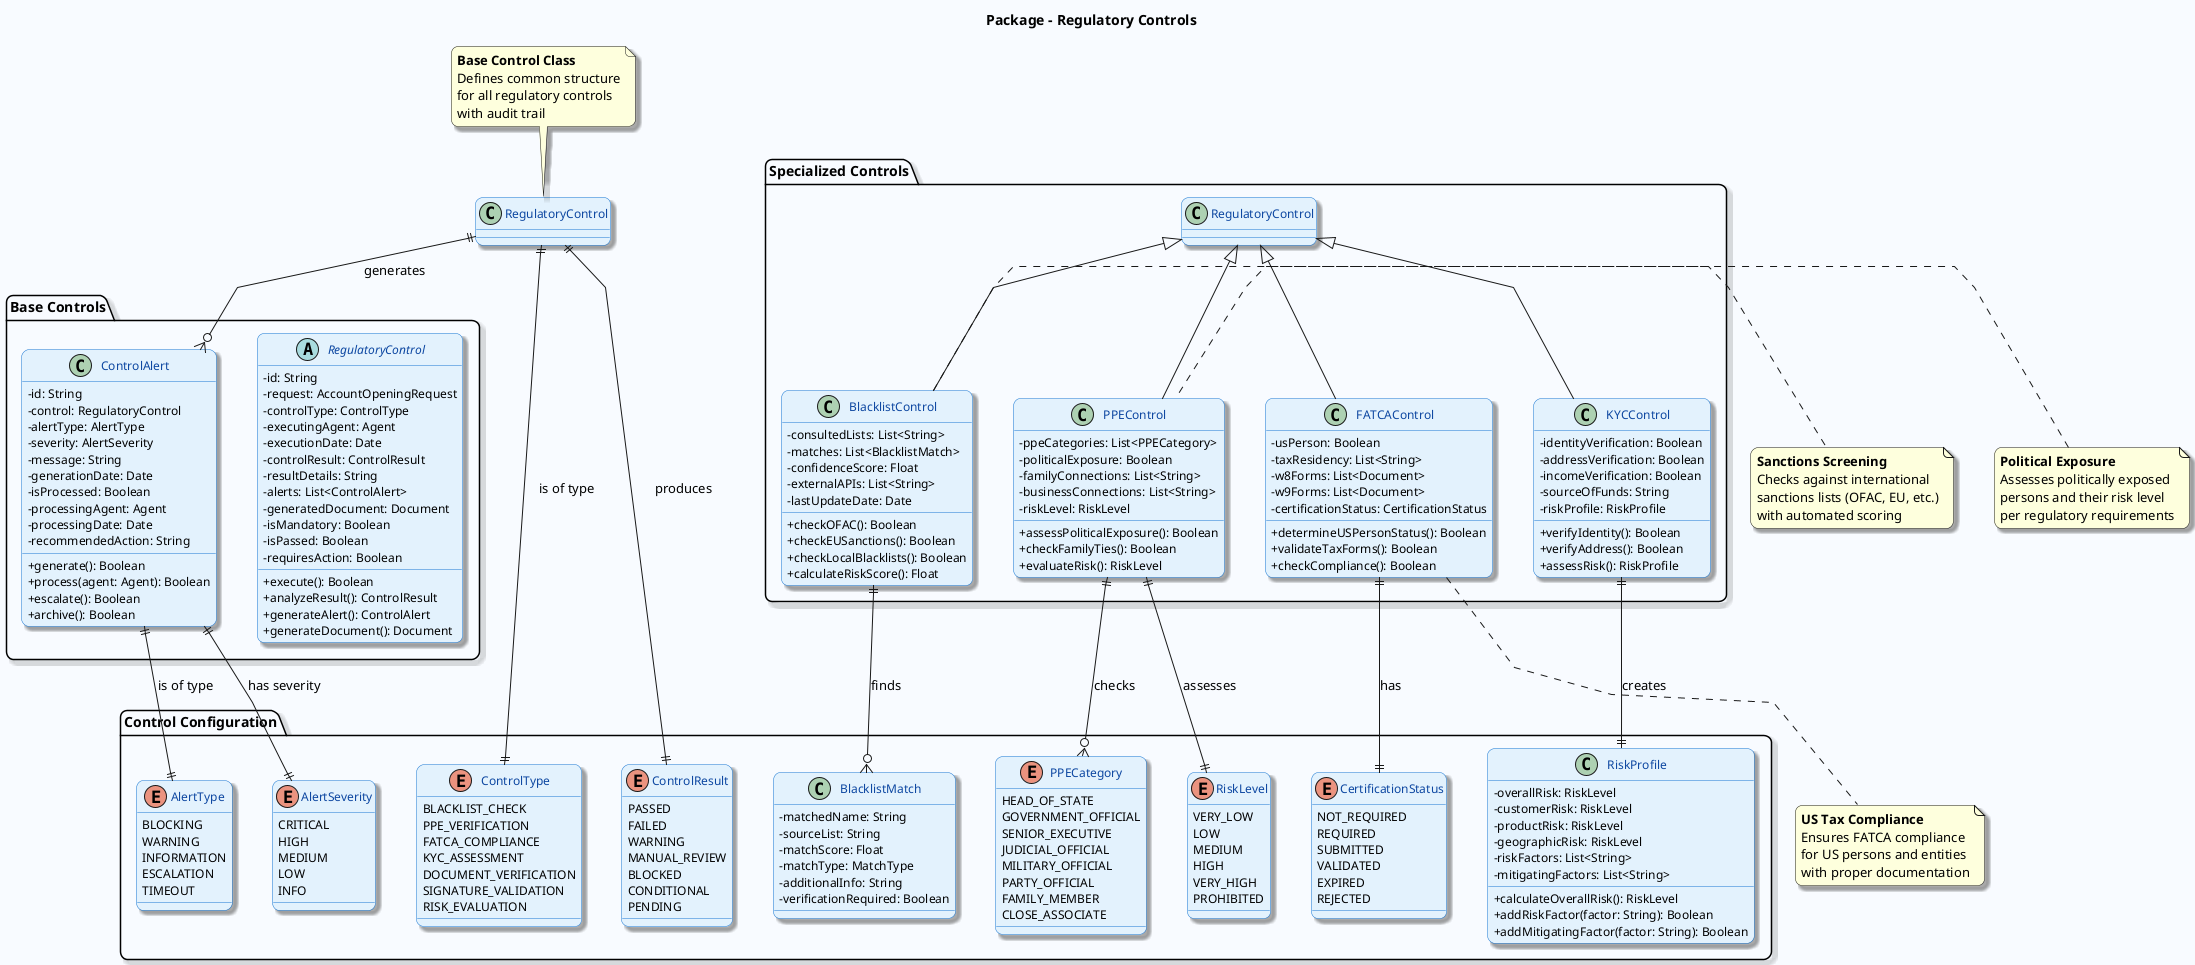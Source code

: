 @startuml RegulatoryControls
skinparam linetype polyline
skinparam backgroundColor #F8FBFF
skinparam classBackgroundColor #E3F2FD
skinparam classBorderColor #1976D2
skinparam classFontColor #0D47A1
skinparam classFontSize 13
skinparam classAttributeFontSize 12
skinparam classMethodFontSize 12
skinparam classAttributeIconSize 0
skinparam shadowing true
skinparam roundCorner 15
skinparam nodesep 40
skinparam ranksep 30

title Package - Regulatory Controls

package "Base Controls" {
  abstract class RegulatoryControl {
    - id: String
    - request: AccountOpeningRequest
    - controlType: ControlType
    - executingAgent: Agent
    - executionDate: Date
    - controlResult: ControlResult
    - resultDetails: String
    - alerts: List<ControlAlert>
    - generatedDocument: Document
    - isMandatory: Boolean
    - isPassed: Boolean
    - requiresAction: Boolean
    + execute(): Boolean
    + analyzeResult(): ControlResult
    + generateAlert(): ControlAlert
    + generateDocument(): Document
  }

  class ControlAlert {
    - id: String
    - control: RegulatoryControl
    - alertType: AlertType
    - severity: AlertSeverity
    - message: String
    - generationDate: Date
    - isProcessed: Boolean
    - processingAgent: Agent
    - processingDate: Date
    - recommendedAction: String
    + generate(): Boolean
    + process(agent: Agent): Boolean
    + escalate(): Boolean
    + archive(): Boolean
  }
}

package "Specialized Controls" {
  class BlacklistControl extends RegulatoryControl {
    - consultedLists: List<String>
    - matches: List<BlacklistMatch>
    - confidenceScore: Float
    - externalAPIs: List<String>
    - lastUpdateDate: Date
    + checkOFAC(): Boolean
    + checkEUSanctions(): Boolean
    + checkLocalBlacklists(): Boolean
    + calculateRiskScore(): Float
  }

  class PPEControl extends RegulatoryControl {
    - ppeCategories: List<PPECategory>
    - politicalExposure: Boolean
    - familyConnections: List<String>
    - businessConnections: List<String>
    - riskLevel: RiskLevel
    + assessPoliticalExposure(): Boolean
    + checkFamilyTies(): Boolean
    + evaluateRisk(): RiskLevel
  }

  class FATCAControl extends RegulatoryControl {
    - usPerson: Boolean
    - taxResidency: List<String>
    - w8Forms: List<Document>
    - w9Forms: List<Document>
    - certificationStatus: CertificationStatus
    + determineUSPersonStatus(): Boolean
    + validateTaxForms(): Boolean
    + checkCompliance(): Boolean
  }

  class KYCControl extends RegulatoryControl {
    - identityVerification: Boolean
    - addressVerification: Boolean
    - incomeVerification: Boolean
    - sourceOfFunds: String
    - riskProfile: RiskProfile
    + verifyIdentity(): Boolean
    + verifyAddress(): Boolean
    + assessRisk(): RiskProfile
  }
}

package "Control Configuration" {
  enum ControlType {
    BLACKLIST_CHECK
    PPE_VERIFICATION
    FATCA_COMPLIANCE
    KYC_ASSESSMENT
    DOCUMENT_VERIFICATION
    SIGNATURE_VALIDATION
    RISK_EVALUATION
  }

  enum ControlResult {
    PASSED
    FAILED
    WARNING
    MANUAL_REVIEW
    BLOCKED
    CONDITIONAL
    PENDING
  }

  enum AlertType {
    BLOCKING
    WARNING
    INFORMATION
    ESCALATION
    TIMEOUT
  }

  enum AlertSeverity {
    CRITICAL
    HIGH
    MEDIUM
    LOW
    INFO
  }

  enum PPECategory {
    HEAD_OF_STATE
    GOVERNMENT_OFFICIAL
    SENIOR_EXECUTIVE
    JUDICIAL_OFFICIAL
    MILITARY_OFFICIAL
    PARTY_OFFICIAL
    FAMILY_MEMBER
    CLOSE_ASSOCIATE
  }

  enum RiskLevel {
    VERY_LOW
    LOW
    MEDIUM
    HIGH
    VERY_HIGH
    PROHIBITED
  }

  enum CertificationStatus {
    NOT_REQUIRED
    REQUIRED
    SUBMITTED
    VALIDATED
    EXPIRED
    REJECTED
  }

  class RiskProfile {
    - overallRisk: RiskLevel
    - customerRisk: RiskLevel
    - productRisk: RiskLevel
    - geographicRisk: RiskLevel
    - riskFactors: List<String>
    - mitigatingFactors: List<String>
    + calculateOverallRisk(): RiskLevel
    + addRiskFactor(factor: String): Boolean
    + addMitigatingFactor(factor: String): Boolean
  }

  class BlacklistMatch {
    - matchedName: String
    - sourceList: String
    - matchScore: Float
    - matchType: MatchType
    - additionalInfo: String
    - verificationRequired: Boolean
  }
}

' === RELATIONSHIPS ===
RegulatoryControl ||--o{ ControlAlert : "generates"
RegulatoryControl ||--|| ControlType : "is of type"
RegulatoryControl ||--|| ControlResult : "produces"

BlacklistControl ||--o{ BlacklistMatch : "finds"
PPEControl ||--o{ PPECategory : "checks"
PPEControl ||--|| RiskLevel : "assesses"
FATCAControl ||--|| CertificationStatus : "has"
KYCControl ||--|| RiskProfile : "creates"

ControlAlert ||--|| AlertType : "is of type"
ControlAlert ||--|| AlertSeverity : "has severity"

note top of RegulatoryControl : **Base Control Class**\nDefines common structure\nfor all regulatory controls\nwith audit trail

note right of BlacklistControl : **Sanctions Screening**\nChecks against international\nsanctions lists (OFAC, EU, etc.)\nwith automated scoring

note left of PPEControl : **Political Exposure**\nAssesses politically exposed\npersons and their risk level\nper regulatory requirements

note bottom of FATCAControl : **US Tax Compliance**\nEnsures FATCA compliance\nfor US persons and entities\nwith proper documentation

@enduml
